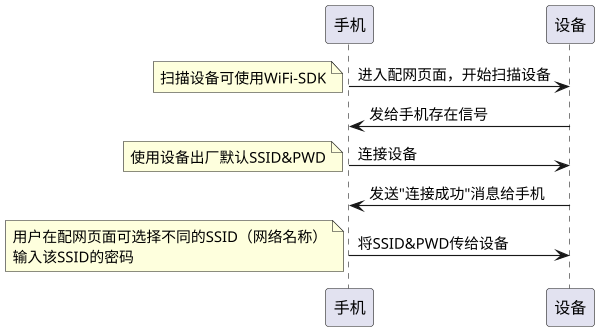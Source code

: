 @startuml
scale 600 width

手机->设备 : 进入配网页面，开始扫描设备
note left: 扫描设备可使用WiFi-SDK

设备->手机 : 发给手机存在信号


手机->设备 : 连接设备
note left
        使用设备出厂默认SSID&PWD
end note
设备->手机 : 发送"连接成功"消息给手机
手机->设备 : 将SSID&PWD传给设备
note left
        用户在配网页面可选择不同的SSID（网络名称）
        输入该SSID的密码
end note
@enduml
